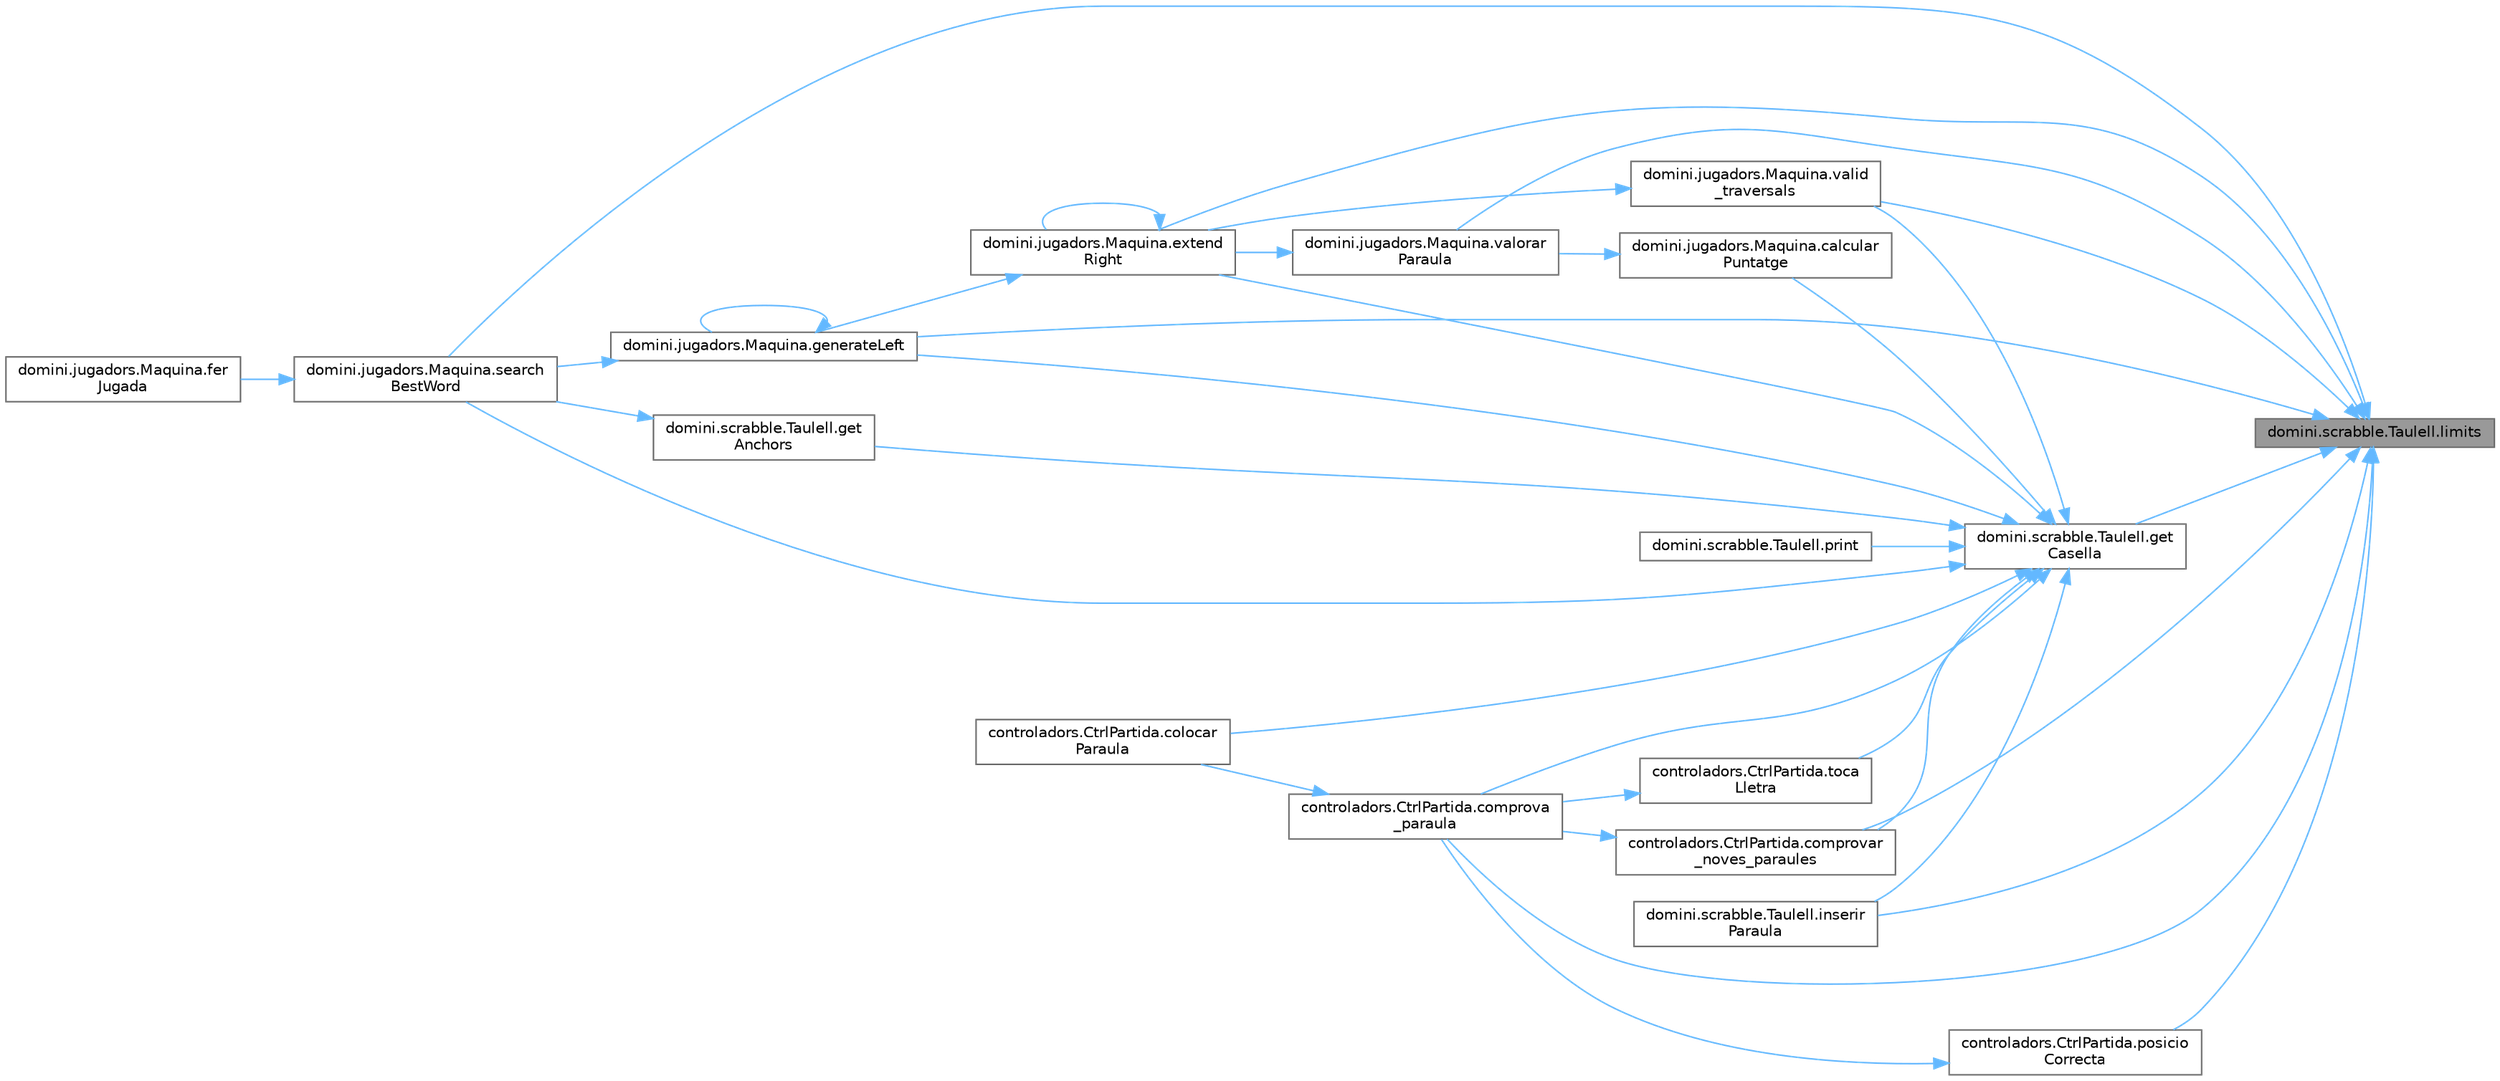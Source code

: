digraph "domini.scrabble.Taulell.limits"
{
 // INTERACTIVE_SVG=YES
 // LATEX_PDF_SIZE
  bgcolor="transparent";
  edge [fontname=Helvetica,fontsize=10,labelfontname=Helvetica,labelfontsize=10];
  node [fontname=Helvetica,fontsize=10,shape=box,height=0.2,width=0.4];
  rankdir="RL";
  Node1 [id="Node000001",label="domini.scrabble.Taulell.limits",height=0.2,width=0.4,color="gray40", fillcolor="grey60", style="filled", fontcolor="black",tooltip=" "];
  Node1 -> Node2 [id="edge1_Node000001_Node000002",dir="back",color="steelblue1",style="solid",tooltip=" "];
  Node2 [id="Node000002",label="controladors.CtrlPartida.comprova\l_paraula",height=0.2,width=0.4,color="grey40", fillcolor="white", style="filled",URL="$classcontroladors_1_1_ctrl_partida.html#a11dd5c5c7252681872e3ba7baf8213a8",tooltip="Comprova si una paraula és vàlida."];
  Node2 -> Node3 [id="edge2_Node000002_Node000003",dir="back",color="steelblue1",style="solid",tooltip=" "];
  Node3 [id="Node000003",label="controladors.CtrlPartida.colocar\lParaula",height=0.2,width=0.4,color="grey40", fillcolor="white", style="filled",URL="$classcontroladors_1_1_ctrl_partida.html#ad0f7d5edb502bc4956cfd54612209ea7",tooltip="Col·loca una paraula al taulell."];
  Node1 -> Node4 [id="edge3_Node000001_Node000004",dir="back",color="steelblue1",style="solid",tooltip=" "];
  Node4 [id="Node000004",label="controladors.CtrlPartida.comprovar\l_noves_paraules",height=0.2,width=0.4,color="grey40", fillcolor="white", style="filled",URL="$classcontroladors_1_1_ctrl_partida.html#a55c08c7767d17dd7d8b4ae00d33b1fe7",tooltip="Comprova si una lletra és vàlida per a una casella que formi paraula transversal vertical."];
  Node4 -> Node2 [id="edge4_Node000004_Node000002",dir="back",color="steelblue1",style="solid",tooltip=" "];
  Node1 -> Node5 [id="edge5_Node000001_Node000005",dir="back",color="steelblue1",style="solid",tooltip=" "];
  Node5 [id="Node000005",label="domini.jugadors.Maquina.extend\lRight",height=0.2,width=0.4,color="grey40", fillcolor="white", style="filled",URL="$classdomini_1_1jugadors_1_1_maquina.html#a28fa4d863085aaaba920b95a47bf14b7",tooltip="Genera totes les paraules possibles a la dreta d'una subparaula prefix."];
  Node5 -> Node5 [id="edge6_Node000005_Node000005",dir="back",color="steelblue1",style="solid",tooltip=" "];
  Node5 -> Node6 [id="edge7_Node000005_Node000006",dir="back",color="steelblue1",style="solid",tooltip=" "];
  Node6 [id="Node000006",label="domini.jugadors.Maquina.generateLeft",height=0.2,width=0.4,color="grey40", fillcolor="white", style="filled",URL="$classdomini_1_1jugadors_1_1_maquina.html#a408520f7aa4d96099ecfa1bae76728b5",tooltip="Genera totes les subparaules prefix possibles cap a l'esquerra d'una casella anchor."];
  Node6 -> Node6 [id="edge8_Node000006_Node000006",dir="back",color="steelblue1",style="solid",tooltip=" "];
  Node6 -> Node7 [id="edge9_Node000006_Node000007",dir="back",color="steelblue1",style="solid",tooltip=" "];
  Node7 [id="Node000007",label="domini.jugadors.Maquina.search\lBestWord",height=0.2,width=0.4,color="grey40", fillcolor="white", style="filled",URL="$classdomini_1_1jugadors_1_1_maquina.html#afe864f5cb4ab5895e149c5aad0235400",tooltip="Busca la millor paraula en una direcció específica (horitzontal o vertical)."];
  Node7 -> Node8 [id="edge10_Node000007_Node000008",dir="back",color="steelblue1",style="solid",tooltip=" "];
  Node8 [id="Node000008",label="domini.jugadors.Maquina.fer\lJugada",height=0.2,width=0.4,color="grey40", fillcolor="white", style="filled",URL="$classdomini_1_1jugadors_1_1_maquina.html#a8b1f4889bc62ca862e4f87e55c66871e",tooltip="Busca la paraula amb la puntuació més alta donats un taulell i un diccionari."];
  Node1 -> Node6 [id="edge11_Node000001_Node000006",dir="back",color="steelblue1",style="solid",tooltip=" "];
  Node1 -> Node9 [id="edge12_Node000001_Node000009",dir="back",color="steelblue1",style="solid",tooltip=" "];
  Node9 [id="Node000009",label="domini.scrabble.Taulell.get\lCasella",height=0.2,width=0.4,color="grey40", fillcolor="white", style="filled",URL="$classdomini_1_1scrabble_1_1_taulell.html#a5be7b0143cecbce3e2f4dc4f53814879",tooltip="Donades unes coordenades, retorna la Casella que es troba en aquelles coordenades."];
  Node9 -> Node10 [id="edge13_Node000009_Node000010",dir="back",color="steelblue1",style="solid",tooltip=" "];
  Node10 [id="Node000010",label="domini.jugadors.Maquina.calcular\lPuntatge",height=0.2,width=0.4,color="grey40", fillcolor="white", style="filled",URL="$classdomini_1_1jugadors_1_1_maquina.html#a80169174406c5da6922feb0f4c854ac8",tooltip="Calcula la puntuació d'una paraula col·locada en el taulell."];
  Node10 -> Node11 [id="edge14_Node000010_Node000011",dir="back",color="steelblue1",style="solid",tooltip=" "];
  Node11 [id="Node000011",label="domini.jugadors.Maquina.valorar\lParaula",height=0.2,width=0.4,color="grey40", fillcolor="white", style="filled",URL="$classdomini_1_1jugadors_1_1_maquina.html#a247420aa69d81da6d3d1951d3b409a43",tooltip="Valora una paraula i actualitza la millor paraula trobada si és millor."];
  Node11 -> Node5 [id="edge15_Node000011_Node000005",dir="back",color="steelblue1",style="solid",tooltip=" "];
  Node9 -> Node3 [id="edge16_Node000009_Node000003",dir="back",color="steelblue1",style="solid",tooltip=" "];
  Node9 -> Node2 [id="edge17_Node000009_Node000002",dir="back",color="steelblue1",style="solid",tooltip=" "];
  Node9 -> Node4 [id="edge18_Node000009_Node000004",dir="back",color="steelblue1",style="solid",tooltip=" "];
  Node9 -> Node5 [id="edge19_Node000009_Node000005",dir="back",color="steelblue1",style="solid",tooltip=" "];
  Node9 -> Node6 [id="edge20_Node000009_Node000006",dir="back",color="steelblue1",style="solid",tooltip=" "];
  Node9 -> Node12 [id="edge21_Node000009_Node000012",dir="back",color="steelblue1",style="solid",tooltip=" "];
  Node12 [id="Node000012",label="domini.scrabble.Taulell.get\lAnchors",height=0.2,width=0.4,color="grey40", fillcolor="white", style="filled",URL="$classdomini_1_1scrabble_1_1_taulell.html#ad10763e1db2abab4a552e5d99b693db7",tooltip="Retorna un Set amb les coordenades de les caselles que son anchors."];
  Node12 -> Node7 [id="edge22_Node000012_Node000007",dir="back",color="steelblue1",style="solid",tooltip=" "];
  Node9 -> Node13 [id="edge23_Node000009_Node000013",dir="back",color="steelblue1",style="solid",tooltip=" "];
  Node13 [id="Node000013",label="domini.scrabble.Taulell.inserir\lParaula",height=0.2,width=0.4,color="grey40", fillcolor="white", style="filled",URL="$classdomini_1_1scrabble_1_1_taulell.html#ab0d90c6619b4237ae0dff2190e991843",tooltip="Insereix una paraula al Taulell."];
  Node9 -> Node14 [id="edge24_Node000009_Node000014",dir="back",color="steelblue1",style="solid",tooltip=" "];
  Node14 [id="Node000014",label="domini.scrabble.Taulell.print",height=0.2,width=0.4,color="grey40", fillcolor="white", style="filled",URL="$classdomini_1_1scrabble_1_1_taulell.html#ac2c62e3051ec0a2452f74c4a39c15598",tooltip="Mètode per imprimir el taulell per pantalla."];
  Node9 -> Node7 [id="edge25_Node000009_Node000007",dir="back",color="steelblue1",style="solid",tooltip=" "];
  Node9 -> Node15 [id="edge26_Node000009_Node000015",dir="back",color="steelblue1",style="solid",tooltip=" "];
  Node15 [id="Node000015",label="controladors.CtrlPartida.toca\lLletra",height=0.2,width=0.4,color="grey40", fillcolor="white", style="filled",URL="$classcontroladors_1_1_ctrl_partida.html#ab2365dd846883b62c30985d553d5e0da",tooltip="Comprova si una paraula col·locada toca alguna lletra existent al taulell."];
  Node15 -> Node2 [id="edge27_Node000015_Node000002",dir="back",color="steelblue1",style="solid",tooltip=" "];
  Node9 -> Node16 [id="edge28_Node000009_Node000016",dir="back",color="steelblue1",style="solid",tooltip=" "];
  Node16 [id="Node000016",label="domini.jugadors.Maquina.valid\l_traversals",height=0.2,width=0.4,color="grey40", fillcolor="white", style="filled",URL="$classdomini_1_1jugadors_1_1_maquina.html#a57c533590571f4918ebd03a0b0d4819b",tooltip="Comprova si una lletra és vàlida per a una casella que formi paraula transversal vertical."];
  Node16 -> Node5 [id="edge29_Node000016_Node000005",dir="back",color="steelblue1",style="solid",tooltip=" "];
  Node1 -> Node13 [id="edge30_Node000001_Node000013",dir="back",color="steelblue1",style="solid",tooltip=" "];
  Node1 -> Node17 [id="edge31_Node000001_Node000017",dir="back",color="steelblue1",style="solid",tooltip=" "];
  Node17 [id="Node000017",label="controladors.CtrlPartida.posicio\lCorrecta",height=0.2,width=0.4,color="grey40", fillcolor="white", style="filled",URL="$classcontroladors_1_1_ctrl_partida.html#a9de7e8a2258b08affa0274996d2ed9df",tooltip="Comprova si la posició d'una paraula és vàlida dins dels límits del taulell."];
  Node17 -> Node2 [id="edge32_Node000017_Node000002",dir="back",color="steelblue1",style="solid",tooltip=" "];
  Node1 -> Node7 [id="edge33_Node000001_Node000007",dir="back",color="steelblue1",style="solid",tooltip=" "];
  Node1 -> Node16 [id="edge34_Node000001_Node000016",dir="back",color="steelblue1",style="solid",tooltip=" "];
  Node1 -> Node11 [id="edge35_Node000001_Node000011",dir="back",color="steelblue1",style="solid",tooltip=" "];
}
